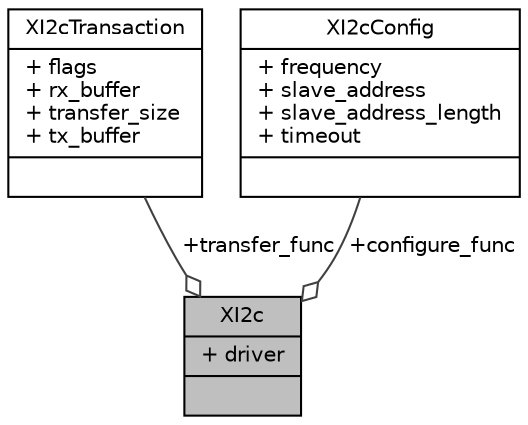 digraph "XI2c"
{
  edge [fontname="Helvetica",fontsize="10",labelfontname="Helvetica",labelfontsize="10"];
  node [fontname="Helvetica",fontsize="10",shape=record];
  Node1 [label="{XI2c\n|+ driver\l|}",height=0.2,width=0.4,color="black", fillcolor="grey75", style="filled", fontcolor="black"];
  Node2 -> Node1 [color="grey25",fontsize="10",style="solid",label=" +transfer_func" ,arrowhead="odiamond",fontname="Helvetica"];
  Node2 [label="{XI2cTransaction\n|+ flags\l+ rx_buffer\l+ transfer_size\l+ tx_buffer\l|}",height=0.2,width=0.4,color="black", fillcolor="white", style="filled",URL="$struct_x_i2c_transaction.html",tooltip="I2C転送のパラメータを格納する構造体です "];
  Node3 -> Node1 [color="grey25",fontsize="10",style="solid",label=" +configure_func" ,arrowhead="odiamond",fontname="Helvetica"];
  Node3 [label="{XI2cConfig\n|+ frequency\l+ slave_address\l+ slave_address_length\l+ timeout\l|}",height=0.2,width=0.4,color="black", fillcolor="white", style="filled",URL="$struct_x_i2c_config.html",tooltip="I2Cのコンフィグレーション構造体です "];
}
